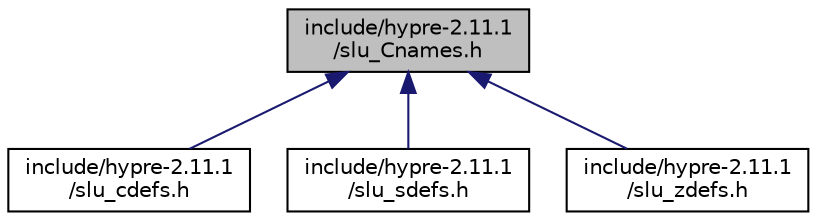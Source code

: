 digraph "include/hypre-2.11.1/slu_Cnames.h"
{
 // LATEX_PDF_SIZE
  edge [fontname="Helvetica",fontsize="10",labelfontname="Helvetica",labelfontsize="10"];
  node [fontname="Helvetica",fontsize="10",shape=record];
  Node1 [label="include/hypre-2.11.1\l/slu_Cnames.h",height=0.2,width=0.4,color="black", fillcolor="grey75", style="filled", fontcolor="black",tooltip=" "];
  Node1 -> Node2 [dir="back",color="midnightblue",fontsize="10",style="solid",fontname="Helvetica"];
  Node2 [label="include/hypre-2.11.1\l/slu_cdefs.h",height=0.2,width=0.4,color="black", fillcolor="white", style="filled",URL="$slu__cdefs_8h.html",tooltip=" "];
  Node1 -> Node3 [dir="back",color="midnightblue",fontsize="10",style="solid",fontname="Helvetica"];
  Node3 [label="include/hypre-2.11.1\l/slu_sdefs.h",height=0.2,width=0.4,color="black", fillcolor="white", style="filled",URL="$slu__sdefs_8h.html",tooltip=" "];
  Node1 -> Node4 [dir="back",color="midnightblue",fontsize="10",style="solid",fontname="Helvetica"];
  Node4 [label="include/hypre-2.11.1\l/slu_zdefs.h",height=0.2,width=0.4,color="black", fillcolor="white", style="filled",URL="$slu__zdefs_8h.html",tooltip=" "];
}

